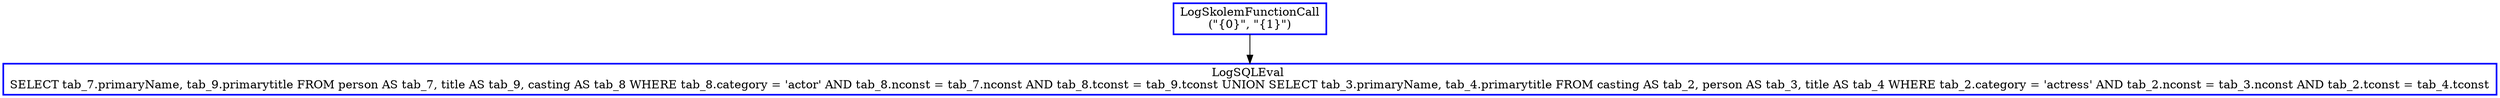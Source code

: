 digraph  g{
node [shape=rectangle, color=black, fontcolor=black, style=bold]
0 [label="LogSkolemFunctionCall
(\"{0}\", \"{1}\")" , color = blue] ; 
1 [label="LogSQLEval 
SELECT tab_7.primaryName, tab_9.primarytitle FROM person AS tab_7, title AS tab_9, casting AS tab_8 WHERE tab_8.category = 'actor' AND tab_8.nconst = tab_7.nconst AND tab_8.tconst = tab_9.tconst UNION SELECT tab_3.primaryName, tab_4.primarytitle FROM casting AS tab_2, person AS tab_3, title AS tab_4 WHERE tab_2.category = 'actress' AND tab_2.nconst = tab_3.nconst AND tab_2.tconst = tab_4.tconst", color = blue] ; 
0 -> 1 ; 
}

